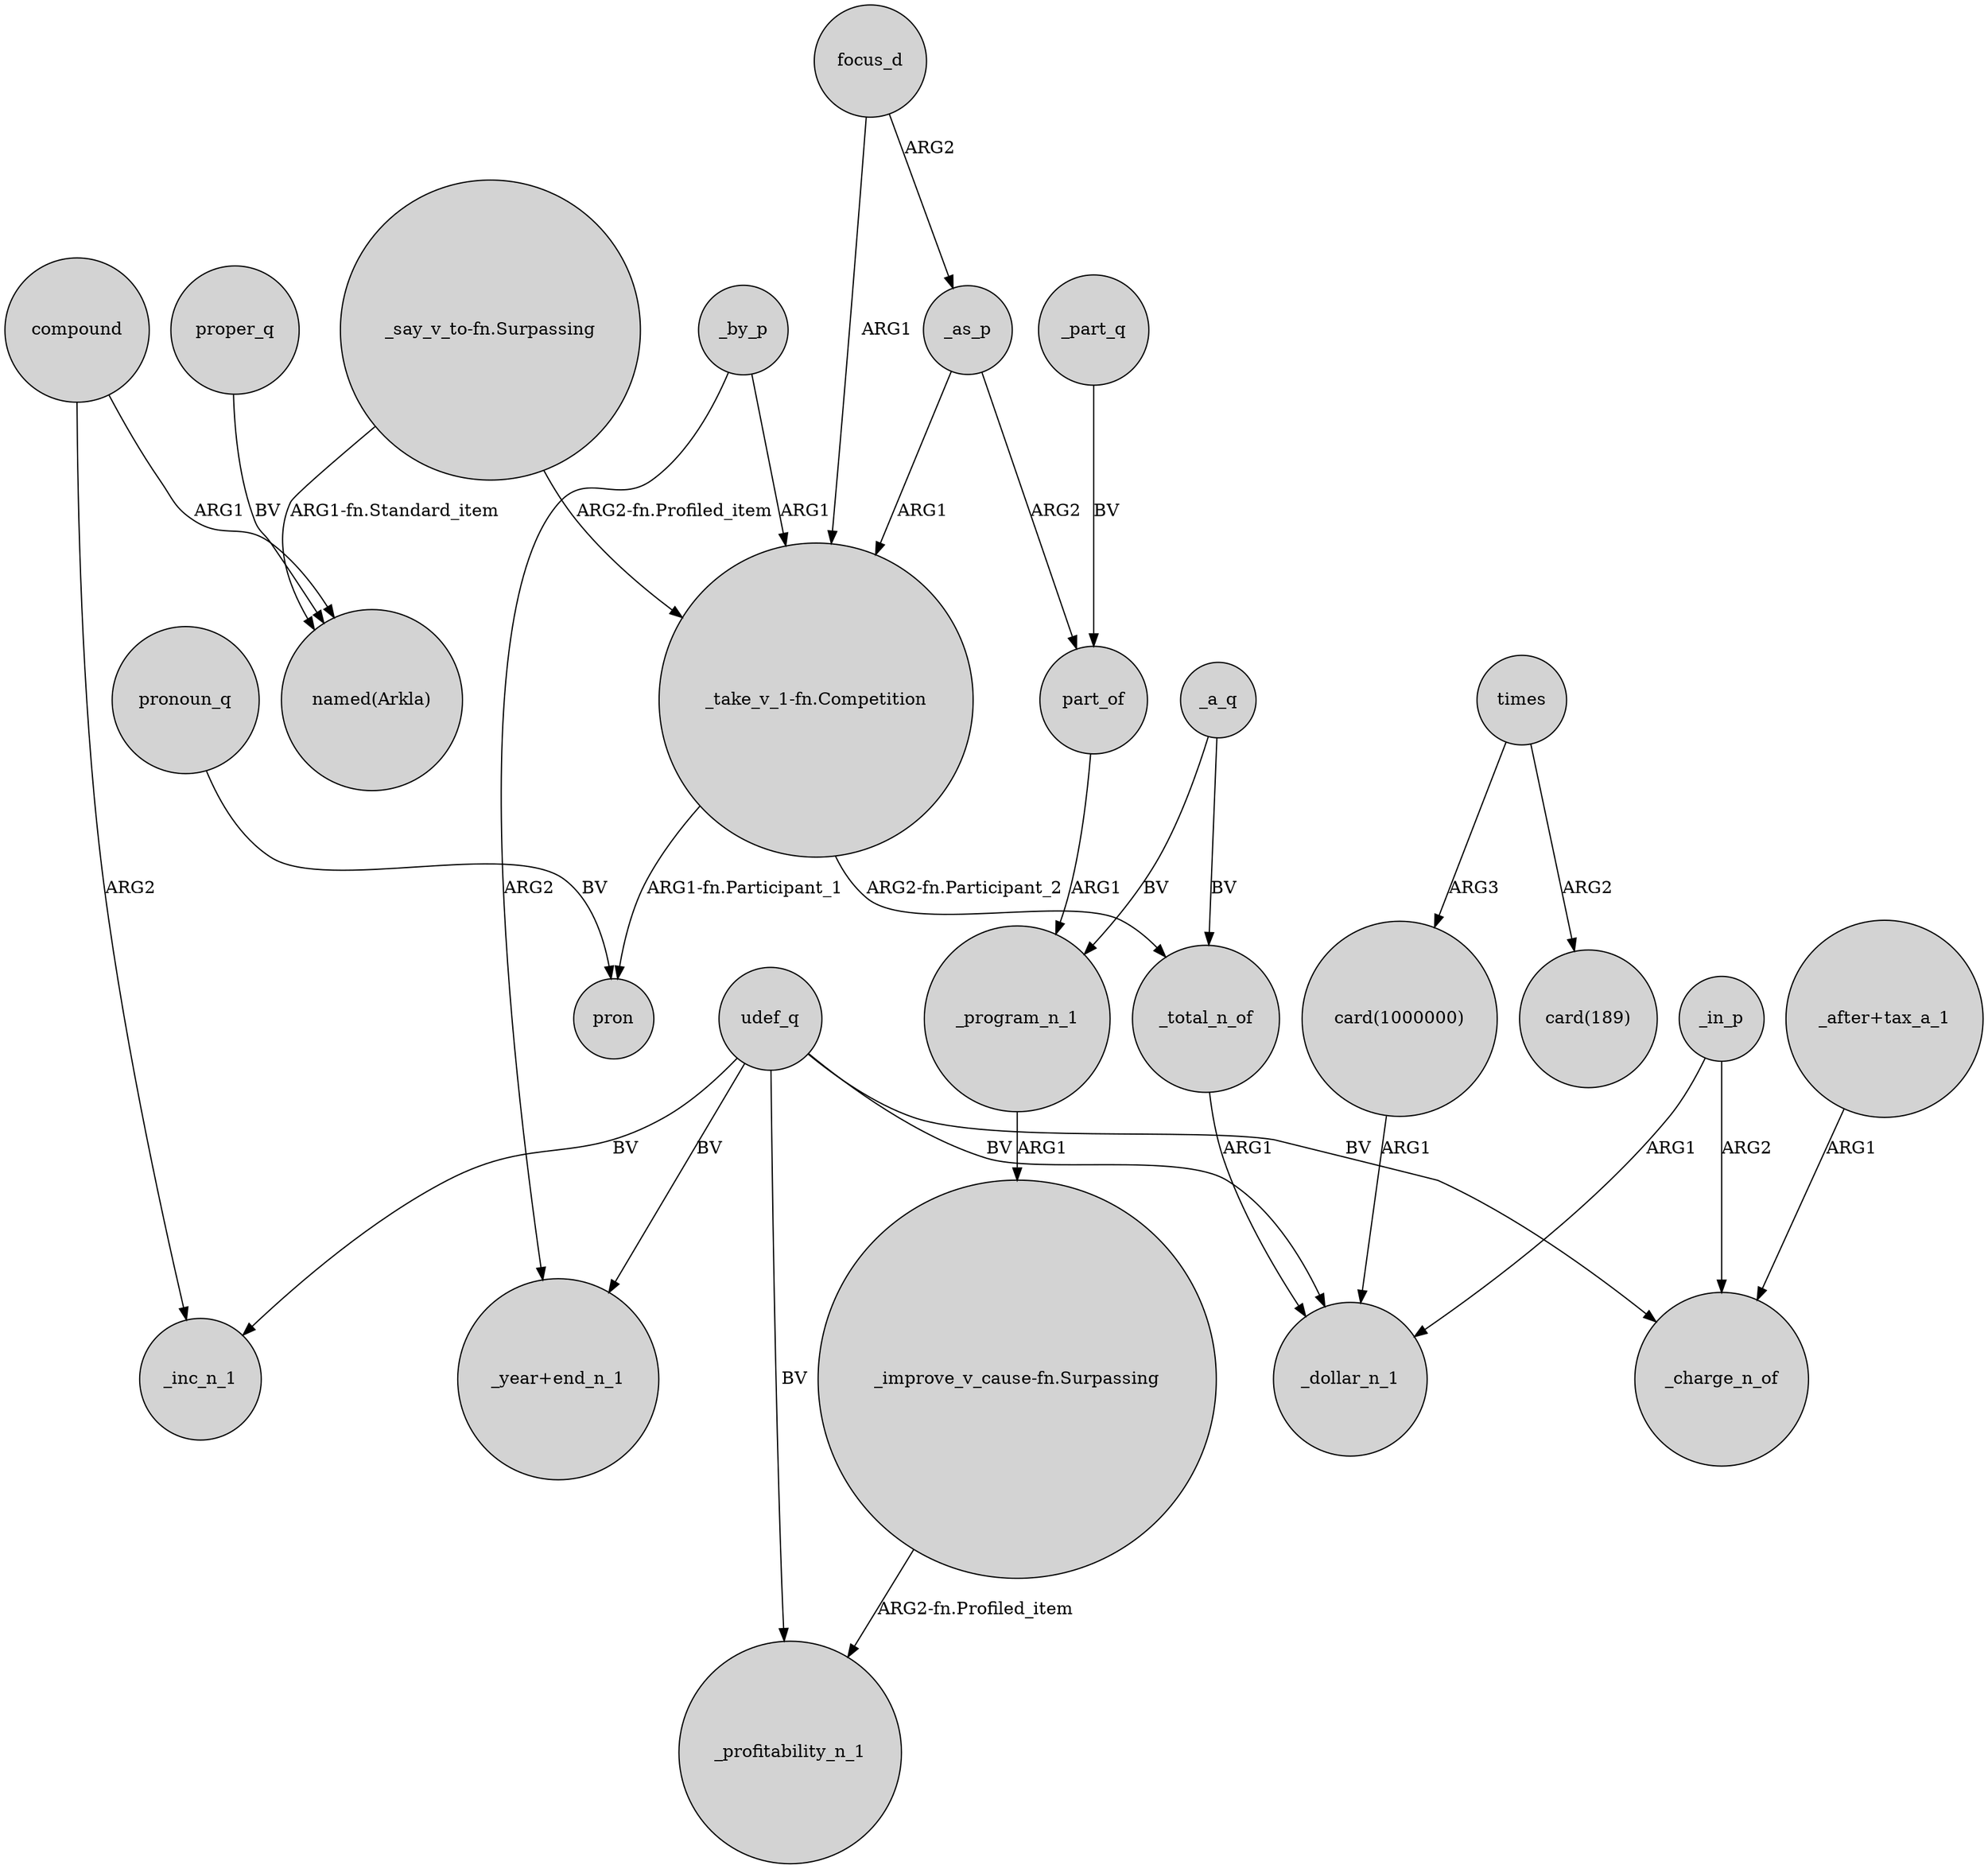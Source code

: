 digraph {
	node [shape=circle style=filled]
	_by_p -> "_year+end_n_1" [label=ARG2]
	_as_p -> part_of [label=ARG2]
	times -> "card(189)" [label=ARG2]
	udef_q -> "_year+end_n_1" [label=BV]
	times -> "card(1000000)" [label=ARG3]
	"_improve_v_cause-fn.Surpassing" -> _profitability_n_1 [label="ARG2-fn.Profiled_item"]
	proper_q -> "named(Arkla)" [label=BV]
	"_say_v_to-fn.Surpassing" -> "_take_v_1-fn.Competition" [label="ARG2-fn.Profiled_item"]
	focus_d -> "_take_v_1-fn.Competition" [label=ARG1]
	_program_n_1 -> "_improve_v_cause-fn.Surpassing" [label=ARG1]
	pronoun_q -> pron [label=BV]
	udef_q -> _inc_n_1 [label=BV]
	_in_p -> _dollar_n_1 [label=ARG1]
	part_of -> _program_n_1 [label=ARG1]
	compound -> _inc_n_1 [label=ARG2]
	_part_q -> part_of [label=BV]
	"_say_v_to-fn.Surpassing" -> "named(Arkla)" [label="ARG1-fn.Standard_item"]
	"_take_v_1-fn.Competition" -> _total_n_of [label="ARG2-fn.Participant_2"]
	"_after+tax_a_1" -> _charge_n_of [label=ARG1]
	udef_q -> _profitability_n_1 [label=BV]
	_a_q -> _total_n_of [label=BV]
	udef_q -> _dollar_n_1 [label=BV]
	"card(1000000)" -> _dollar_n_1 [label=ARG1]
	_as_p -> "_take_v_1-fn.Competition" [label=ARG1]
	udef_q -> _charge_n_of [label=BV]
	"_take_v_1-fn.Competition" -> pron [label="ARG1-fn.Participant_1"]
	_total_n_of -> _dollar_n_1 [label=ARG1]
	compound -> "named(Arkla)" [label=ARG1]
	_a_q -> _program_n_1 [label=BV]
	focus_d -> _as_p [label=ARG2]
	_by_p -> "_take_v_1-fn.Competition" [label=ARG1]
	_in_p -> _charge_n_of [label=ARG2]
}
